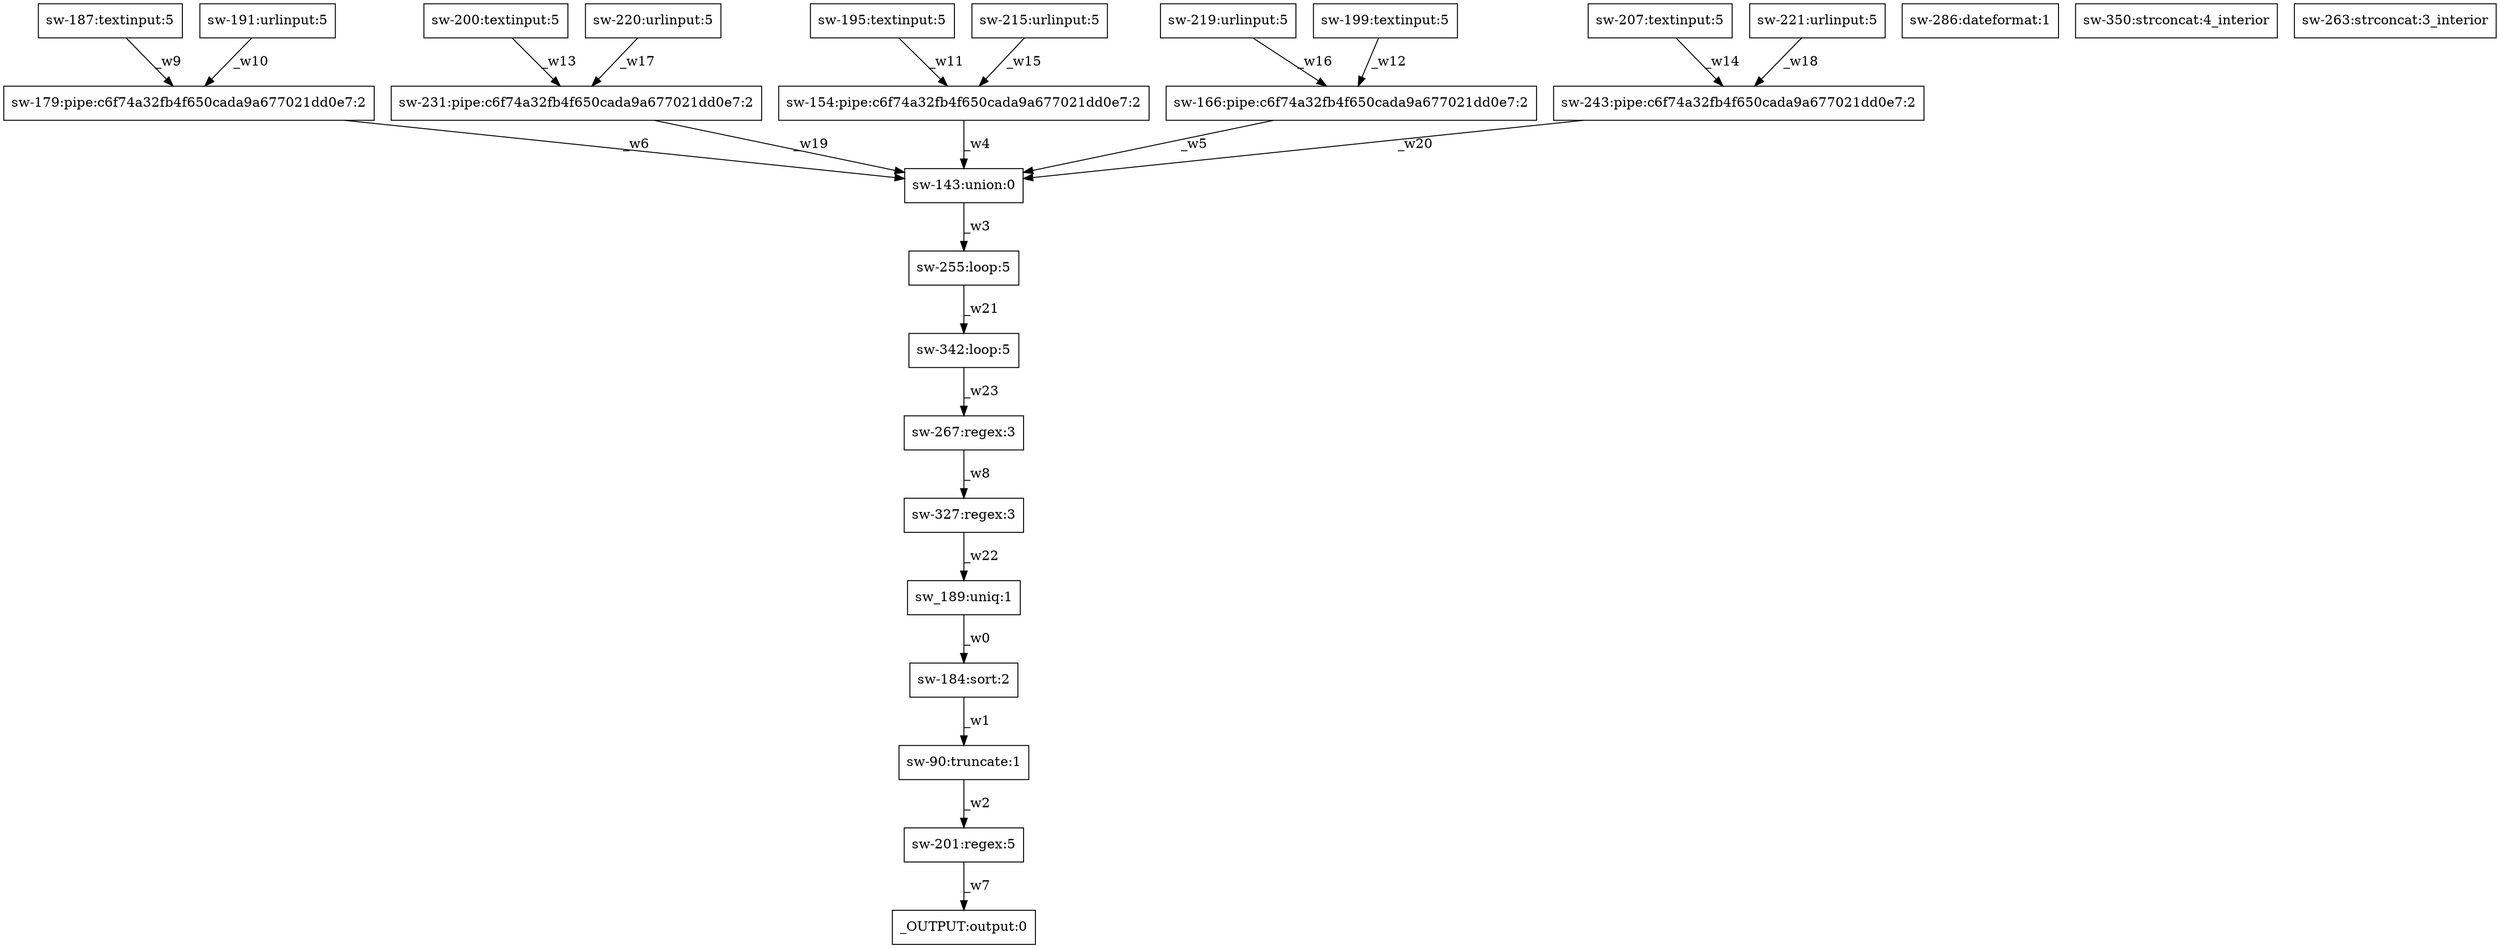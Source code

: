 digraph test1 { node [shape=box] "_OUTPUT" [label="_OUTPUT:output:0"];"sw-179" [label="sw-179:pipe:c6f74a32fb4f650cada9a677021dd0e7:2"];"sw-255" [label="sw-255:loop:5"];"sw-267" [label="sw-267:regex:3"];"sw-286" [label="sw-286:dateformat:1"];"sw-184" [label="sw-184:sort:2"];"sw-200" [label="sw-200:textinput:5"];"sw-195" [label="sw-195:textinput:5"];"sw-143" [label="sw-143:union:0"];"sw-220" [label="sw-220:urlinput:5"];"sw-350" [label="sw-350:strconcat:4_interior"];"sw-215" [label="sw-215:urlinput:5"];"sw-187" [label="sw-187:textinput:5"];"sw_189" [label="sw_189:uniq:1"];"sw-207" [label="sw-207:textinput:5"];"sw-219" [label="sw-219:urlinput:5"];"sw-342" [label="sw-342:loop:5"];"sw-263" [label="sw-263:strconcat:3_interior"];"sw-191" [label="sw-191:urlinput:5"];"sw-90" [label="sw-90:truncate:1"];"sw-201" [label="sw-201:regex:5"];"sw-231" [label="sw-231:pipe:c6f74a32fb4f650cada9a677021dd0e7:2"];"sw-154" [label="sw-154:pipe:c6f74a32fb4f650cada9a677021dd0e7:2"];"sw-199" [label="sw-199:textinput:5"];"sw-166" [label="sw-166:pipe:c6f74a32fb4f650cada9a677021dd0e7:2"];"sw-221" [label="sw-221:urlinput:5"];"sw-243" [label="sw-243:pipe:c6f74a32fb4f650cada9a677021dd0e7:2"];"sw-327" [label="sw-327:regex:3"];"sw_189" -> "sw-184" [label="_w0"];"sw-184" -> "sw-90" [label="_w1"];"sw-90" -> "sw-201" [label="_w2"];"sw-143" -> "sw-255" [label="_w3"];"sw-154" -> "sw-143" [label="_w4"];"sw-166" -> "sw-143" [label="_w5"];"sw-179" -> "sw-143" [label="_w6"];"sw-201" -> "_OUTPUT" [label="_w7"];"sw-267" -> "sw-327" [label="_w8"];"sw-187" -> "sw-179" [label="_w9"];"sw-191" -> "sw-179" [label="_w10"];"sw-195" -> "sw-154" [label="_w11"];"sw-199" -> "sw-166" [label="_w12"];"sw-200" -> "sw-231" [label="_w13"];"sw-207" -> "sw-243" [label="_w14"];"sw-215" -> "sw-154" [label="_w15"];"sw-219" -> "sw-166" [label="_w16"];"sw-220" -> "sw-231" [label="_w17"];"sw-221" -> "sw-243" [label="_w18"];"sw-231" -> "sw-143" [label="_w19"];"sw-243" -> "sw-143" [label="_w20"];"sw-255" -> "sw-342" [label="_w21"];"sw-327" -> "sw_189" [label="_w22"];"sw-342" -> "sw-267" [label="_w23"];}